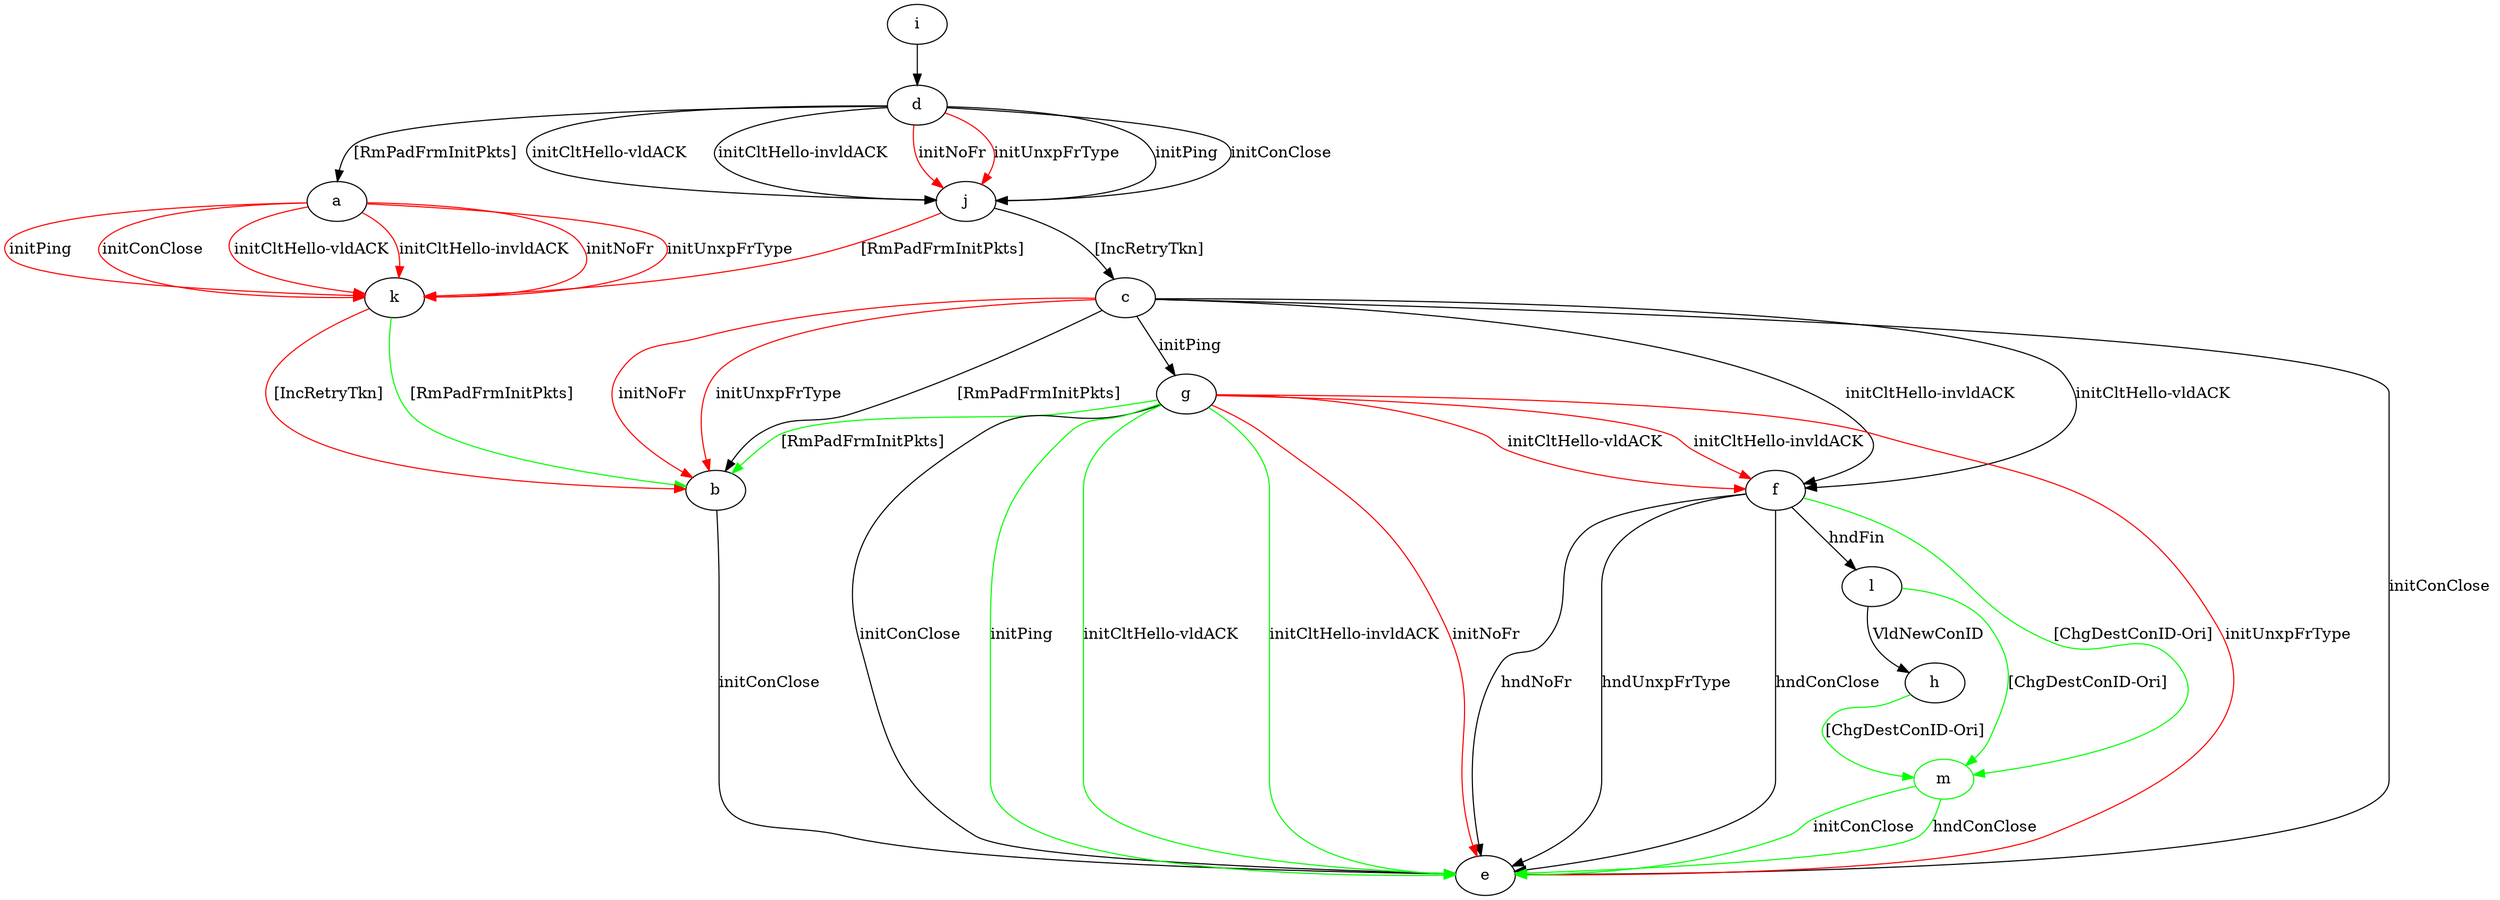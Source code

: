 digraph "" {
	a -> k	[key=0,
		color=red,
		label="initPing "];
	a -> k	[key=1,
		color=red,
		label="initConClose "];
	a -> k	[key=2,
		color=red,
		label="initCltHello-vldACK "];
	a -> k	[key=3,
		color=red,
		label="initCltHello-invldACK "];
	a -> k	[key=4,
		color=red,
		label="initNoFr "];
	a -> k	[key=5,
		color=red,
		label="initUnxpFrType "];
	b -> e	[key=0,
		label="initConClose "];
	c -> b	[key=0,
		label="[RmPadFrmInitPkts] "];
	c -> b	[key=1,
		color=red,
		label="initNoFr "];
	c -> b	[key=2,
		color=red,
		label="initUnxpFrType "];
	c -> e	[key=0,
		label="initConClose "];
	c -> f	[key=0,
		label="initCltHello-vldACK "];
	c -> f	[key=1,
		label="initCltHello-invldACK "];
	c -> g	[key=0,
		label="initPing "];
	d -> a	[key=0,
		label="[RmPadFrmInitPkts] "];
	d -> j	[key=0,
		label="initPing "];
	d -> j	[key=1,
		label="initConClose "];
	d -> j	[key=2,
		label="initCltHello-vldACK "];
	d -> j	[key=3,
		label="initCltHello-invldACK "];
	d -> j	[key=4,
		color=red,
		label="initNoFr "];
	d -> j	[key=5,
		color=red,
		label="initUnxpFrType "];
	f -> e	[key=0,
		label="hndNoFr "];
	f -> e	[key=1,
		label="hndUnxpFrType "];
	f -> e	[key=2,
		label="hndConClose "];
	f -> l	[key=0,
		label="hndFin "];
	m	[color=green];
	f -> m	[key=0,
		color=green,
		label="[ChgDestConID-Ori] "];
	g -> b	[key=0,
		color=green,
		label="[RmPadFrmInitPkts] "];
	g -> e	[key=0,
		label="initConClose "];
	g -> e	[key=1,
		color=green,
		label="initPing "];
	g -> e	[key=2,
		color=green,
		label="initCltHello-vldACK "];
	g -> e	[key=3,
		color=green,
		label="initCltHello-invldACK "];
	g -> e	[key=4,
		color=red,
		label="initNoFr "];
	g -> e	[key=5,
		color=red,
		label="initUnxpFrType "];
	g -> f	[key=0,
		color=red,
		label="initCltHello-vldACK "];
	g -> f	[key=1,
		color=red,
		label="initCltHello-invldACK "];
	h -> m	[key=0,
		color=green,
		label="[ChgDestConID-Ori] "];
	i -> d	[key=0];
	j -> c	[key=0,
		label="[IncRetryTkn] "];
	j -> k	[key=0,
		color=red,
		label="[RmPadFrmInitPkts] "];
	k -> b	[key=0,
		color=green,
		label="[RmPadFrmInitPkts] "];
	k -> b	[key=1,
		color=red,
		label="[IncRetryTkn] "];
	l -> h	[key=0,
		label="VldNewConID "];
	l -> m	[key=0,
		color=green,
		label="[ChgDestConID-Ori] "];
	m -> e	[key=0,
		color=green,
		label="initConClose "];
	m -> e	[key=1,
		color=green,
		label="hndConClose "];
}
